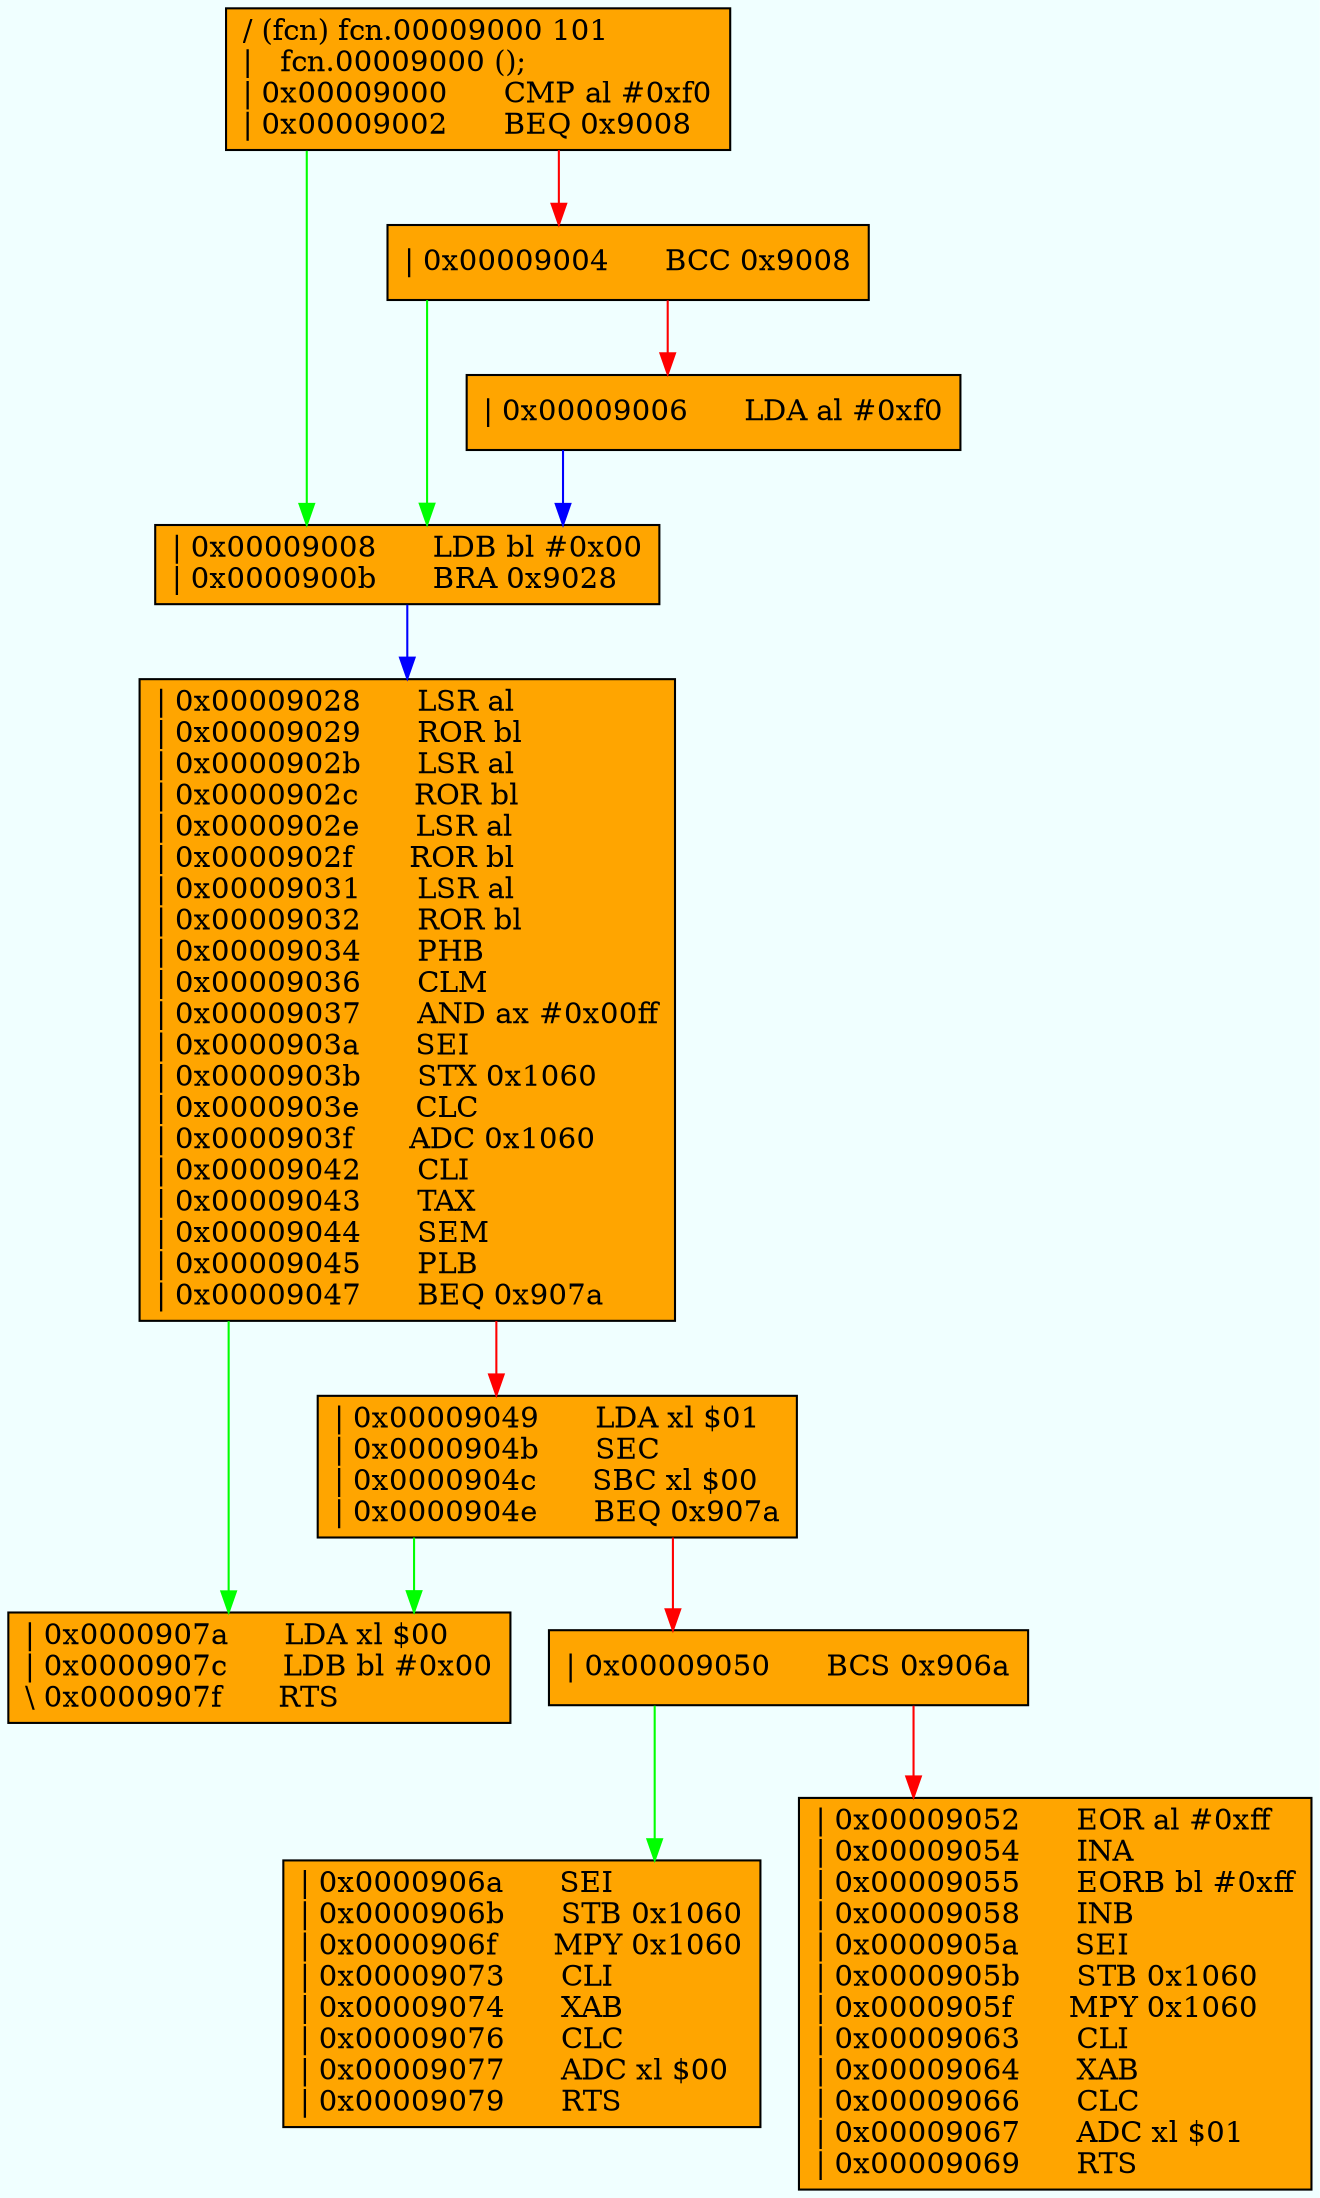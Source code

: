 digraph code {
	graph [bgcolor=azure fontsize=8 fontname="Courier" splines="ortho"];
	node [fillcolor=gray style=filled shape=box];
	edge [arrowhead="normal"];
	"0x00009000" -> "0x00009008" [color="green"];
	"0x00009000" -> "0x00009004" [color="red"];
 "0x00009000" [fillcolor="orange", label="/ (fcn) fcn.00009000 101\l|   fcn.00009000 ();\l| 0x00009000      CMP al #0xf0\l| 0x00009002      BEQ 0x9008\l", URL="fcn.00009000/0x00009000"]
	"0x00009004" -> "0x00009008" [color="green"];
	"0x00009004" -> "0x00009006" [color="red"];
 "0x00009004" [fillcolor="orange", label="| 0x00009004      BCC 0x9008\l", URL="fcn.00009000/0x00009004"]
	"0x00009006" -> "0x00009008" [color="blue"];
 "0x00009006" [fillcolor="orange", label="| 0x00009006      LDA al #0xf0\l", URL="fcn.00009000/0x00009006"]
	"0x00009008" -> "0x00009028" [color="blue"];
 "0x00009008" [fillcolor="orange", label="| 0x00009008      LDB bl #0x00\l| 0x0000900b      BRA 0x9028\l", URL="fcn.00009000/0x00009008"]
	"0x00009028" -> "0x0000907a" [color="green"];
	"0x00009028" -> "0x00009049" [color="red"];
 "0x00009028" [fillcolor="orange", label="| 0x00009028      LSR al\l| 0x00009029      ROR bl\l| 0x0000902b      LSR al\l| 0x0000902c      ROR bl\l| 0x0000902e      LSR al\l| 0x0000902f      ROR bl\l| 0x00009031      LSR al\l| 0x00009032      ROR bl\l| 0x00009034      PHB\l| 0x00009036      CLM\l| 0x00009037      AND ax #0x00ff\l| 0x0000903a      SEI\l| 0x0000903b      STX 0x1060\l| 0x0000903e      CLC\l| 0x0000903f      ADC 0x1060\l| 0x00009042      CLI\l| 0x00009043      TAX\l| 0x00009044      SEM\l| 0x00009045      PLB\l| 0x00009047      BEQ 0x907a\l", URL="fcn.00009000/0x00009028"]
	"0x00009049" -> "0x0000907a" [color="green"];
	"0x00009049" -> "0x00009050" [color="red"];
 "0x00009049" [fillcolor="orange", label="| 0x00009049      LDA xl $01\l| 0x0000904b      SEC\l| 0x0000904c      SBC xl $00\l| 0x0000904e      BEQ 0x907a\l", URL="fcn.00009000/0x00009049"]
	"0x00009050" -> "0x0000906a" [color="green"];
	"0x00009050" -> "0x00009052" [color="red"];
 "0x00009050" [fillcolor="orange", label="| 0x00009050      BCS 0x906a\l", URL="fcn.00009000/0x00009050"]
 "0x00009052" [fillcolor="orange", label="| 0x00009052      EOR al #0xff\l| 0x00009054      INA\l| 0x00009055      EORB bl #0xff\l| 0x00009058      INB\l| 0x0000905a      SEI\l| 0x0000905b      STB 0x1060\l| 0x0000905f      MPY 0x1060\l| 0x00009063      CLI\l| 0x00009064      XAB\l| 0x00009066      CLC\l| 0x00009067      ADC xl $01\l| 0x00009069      RTS\l", URL="fcn.00009000/0x00009052"]
 "0x0000906a" [fillcolor="orange", label="| 0x0000906a      SEI\l| 0x0000906b      STB 0x1060\l| 0x0000906f      MPY 0x1060\l| 0x00009073      CLI\l| 0x00009074      XAB\l| 0x00009076      CLC\l| 0x00009077      ADC xl $00\l| 0x00009079      RTS\l", URL="fcn.00009000/0x0000906a"]
 "0x0000907a" [fillcolor="orange", label="| 0x0000907a      LDA xl $00\l| 0x0000907c      LDB bl #0x00\l\\ 0x0000907f      RTS\l", URL="fcn.00009000/0x0000907a"]
}
